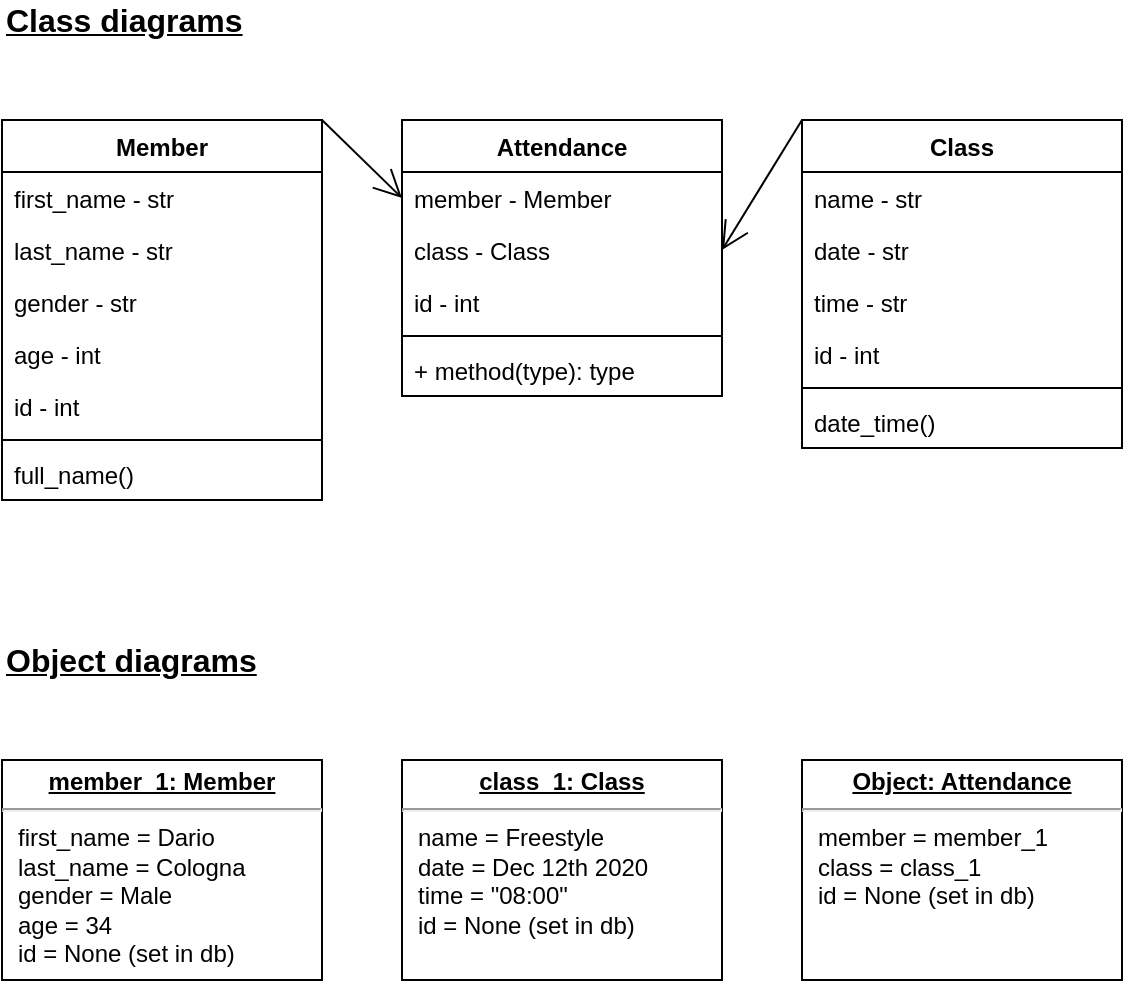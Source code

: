<mxfile version="13.10.0" type="embed">
    <diagram id="TTrReGxB1OcUpArIINXx" name="Page-1">
        <mxGraphModel dx="628" dy="469" grid="1" gridSize="10" guides="1" tooltips="1" connect="1" arrows="1" fold="1" page="1" pageScale="1" pageWidth="827" pageHeight="1169" math="0" shadow="0">
            <root>
                <mxCell id="0"/>
                <mxCell id="1" parent="0"/>
                <mxCell id="2" value="Member" style="swimlane;fontStyle=1;align=center;verticalAlign=top;childLayout=stackLayout;horizontal=1;startSize=26;horizontalStack=0;resizeParent=1;resizeParentMax=0;resizeLast=0;collapsible=1;marginBottom=0;" vertex="1" parent="1">
                    <mxGeometry x="40" y="80" width="160" height="190" as="geometry"/>
                </mxCell>
                <mxCell id="3" value="first_name - str" style="text;strokeColor=none;fillColor=none;align=left;verticalAlign=top;spacingLeft=4;spacingRight=4;overflow=hidden;rotatable=0;points=[[0,0.5],[1,0.5]];portConstraint=eastwest;" vertex="1" parent="2">
                    <mxGeometry y="26" width="160" height="26" as="geometry"/>
                </mxCell>
                <mxCell id="6" value="last_name - str" style="text;strokeColor=none;fillColor=none;align=left;verticalAlign=top;spacingLeft=4;spacingRight=4;overflow=hidden;rotatable=0;points=[[0,0.5],[1,0.5]];portConstraint=eastwest;" vertex="1" parent="2">
                    <mxGeometry y="52" width="160" height="26" as="geometry"/>
                </mxCell>
                <mxCell id="7" value="gender - str" style="text;strokeColor=none;fillColor=none;align=left;verticalAlign=top;spacingLeft=4;spacingRight=4;overflow=hidden;rotatable=0;points=[[0,0.5],[1,0.5]];portConstraint=eastwest;" vertex="1" parent="2">
                    <mxGeometry y="78" width="160" height="26" as="geometry"/>
                </mxCell>
                <mxCell id="8" value="age - int" style="text;strokeColor=none;fillColor=none;align=left;verticalAlign=top;spacingLeft=4;spacingRight=4;overflow=hidden;rotatable=0;points=[[0,0.5],[1,0.5]];portConstraint=eastwest;" vertex="1" parent="2">
                    <mxGeometry y="104" width="160" height="26" as="geometry"/>
                </mxCell>
                <mxCell id="17" value="id - int" style="text;strokeColor=none;fillColor=none;align=left;verticalAlign=top;spacingLeft=4;spacingRight=4;overflow=hidden;rotatable=0;points=[[0,0.5],[1,0.5]];portConstraint=eastwest;" vertex="1" parent="2">
                    <mxGeometry y="130" width="160" height="26" as="geometry"/>
                </mxCell>
                <mxCell id="4" value="" style="line;strokeWidth=1;fillColor=none;align=left;verticalAlign=middle;spacingTop=-1;spacingLeft=3;spacingRight=3;rotatable=0;labelPosition=right;points=[];portConstraint=eastwest;" vertex="1" parent="2">
                    <mxGeometry y="156" width="160" height="8" as="geometry"/>
                </mxCell>
                <mxCell id="5" value="full_name()" style="text;strokeColor=none;fillColor=none;align=left;verticalAlign=top;spacingLeft=4;spacingRight=4;overflow=hidden;rotatable=0;points=[[0,0.5],[1,0.5]];portConstraint=eastwest;" vertex="1" parent="2">
                    <mxGeometry y="164" width="160" height="26" as="geometry"/>
                </mxCell>
                <mxCell id="9" value="Class" style="swimlane;fontStyle=1;align=center;verticalAlign=top;childLayout=stackLayout;horizontal=1;startSize=26;horizontalStack=0;resizeParent=1;resizeParentMax=0;resizeLast=0;collapsible=1;marginBottom=0;" vertex="1" parent="1">
                    <mxGeometry x="440" y="80" width="160" height="164" as="geometry"/>
                </mxCell>
                <mxCell id="10" value="name - str" style="text;strokeColor=none;fillColor=none;align=left;verticalAlign=top;spacingLeft=4;spacingRight=4;overflow=hidden;rotatable=0;points=[[0,0.5],[1,0.5]];portConstraint=eastwest;" vertex="1" parent="9">
                    <mxGeometry y="26" width="160" height="26" as="geometry"/>
                </mxCell>
                <mxCell id="11" value="date - str" style="text;strokeColor=none;fillColor=none;align=left;verticalAlign=top;spacingLeft=4;spacingRight=4;overflow=hidden;rotatable=0;points=[[0,0.5],[1,0.5]];portConstraint=eastwest;" vertex="1" parent="9">
                    <mxGeometry y="52" width="160" height="26" as="geometry"/>
                </mxCell>
                <mxCell id="12" value="time - str" style="text;strokeColor=none;fillColor=none;align=left;verticalAlign=top;spacingLeft=4;spacingRight=4;overflow=hidden;rotatable=0;points=[[0,0.5],[1,0.5]];portConstraint=eastwest;" vertex="1" parent="9">
                    <mxGeometry y="78" width="160" height="26" as="geometry"/>
                </mxCell>
                <mxCell id="13" value="id - int" style="text;strokeColor=none;fillColor=none;align=left;verticalAlign=top;spacingLeft=4;spacingRight=4;overflow=hidden;rotatable=0;points=[[0,0.5],[1,0.5]];portConstraint=eastwest;" vertex="1" parent="9">
                    <mxGeometry y="104" width="160" height="26" as="geometry"/>
                </mxCell>
                <mxCell id="14" value="" style="line;strokeWidth=1;fillColor=none;align=left;verticalAlign=middle;spacingTop=-1;spacingLeft=3;spacingRight=3;rotatable=0;labelPosition=right;points=[];portConstraint=eastwest;" vertex="1" parent="9">
                    <mxGeometry y="130" width="160" height="8" as="geometry"/>
                </mxCell>
                <mxCell id="15" value="date_time()" style="text;strokeColor=none;fillColor=none;align=left;verticalAlign=top;spacingLeft=4;spacingRight=4;overflow=hidden;rotatable=0;points=[[0,0.5],[1,0.5]];portConstraint=eastwest;" vertex="1" parent="9">
                    <mxGeometry y="138" width="160" height="26" as="geometry"/>
                </mxCell>
                <mxCell id="18" value="Attendance" style="swimlane;fontStyle=1;align=center;verticalAlign=top;childLayout=stackLayout;horizontal=1;startSize=26;horizontalStack=0;resizeParent=1;resizeParentMax=0;resizeLast=0;collapsible=1;marginBottom=0;" vertex="1" parent="1">
                    <mxGeometry x="240" y="80" width="160" height="138" as="geometry"/>
                </mxCell>
                <mxCell id="19" value="member - Member" style="text;strokeColor=none;fillColor=none;align=left;verticalAlign=top;spacingLeft=4;spacingRight=4;overflow=hidden;rotatable=0;points=[[0,0.5],[1,0.5]];portConstraint=eastwest;" vertex="1" parent="18">
                    <mxGeometry y="26" width="160" height="26" as="geometry"/>
                </mxCell>
                <mxCell id="22" value="class - Class" style="text;strokeColor=none;fillColor=none;align=left;verticalAlign=top;spacingLeft=4;spacingRight=4;overflow=hidden;rotatable=0;points=[[0,0.5],[1,0.5]];portConstraint=eastwest;" vertex="1" parent="18">
                    <mxGeometry y="52" width="160" height="26" as="geometry"/>
                </mxCell>
                <mxCell id="25" value="id - int" style="text;strokeColor=none;fillColor=none;align=left;verticalAlign=top;spacingLeft=4;spacingRight=4;overflow=hidden;rotatable=0;points=[[0,0.5],[1,0.5]];portConstraint=eastwest;" vertex="1" parent="18">
                    <mxGeometry y="78" width="160" height="26" as="geometry"/>
                </mxCell>
                <mxCell id="20" value="" style="line;strokeWidth=1;fillColor=none;align=left;verticalAlign=middle;spacingTop=-1;spacingLeft=3;spacingRight=3;rotatable=0;labelPosition=right;points=[];portConstraint=eastwest;" vertex="1" parent="18">
                    <mxGeometry y="104" width="160" height="8" as="geometry"/>
                </mxCell>
                <mxCell id="21" value="+ method(type): type" style="text;strokeColor=none;fillColor=none;align=left;verticalAlign=top;spacingLeft=4;spacingRight=4;overflow=hidden;rotatable=0;points=[[0,0.5],[1,0.5]];portConstraint=eastwest;" vertex="1" parent="18">
                    <mxGeometry y="112" width="160" height="26" as="geometry"/>
                </mxCell>
                <mxCell id="23" value="Class diagrams" style="text;html=1;align=left;verticalAlign=middle;resizable=0;points=[];autosize=1;fontSize=16;fontStyle=5" vertex="1" parent="1">
                    <mxGeometry x="40" y="20" width="130" height="20" as="geometry"/>
                </mxCell>
                <mxCell id="26" value="Object diagrams" style="text;html=1;align=left;verticalAlign=middle;resizable=0;points=[];autosize=1;fontSize=16;fontStyle=5" vertex="1" parent="1">
                    <mxGeometry x="40" y="340" width="140" height="20" as="geometry"/>
                </mxCell>
                <mxCell id="28" value="" style="endArrow=open;endFill=1;endSize=12;html=1;fontSize=16;exitX=1;exitY=0;exitDx=0;exitDy=0;entryX=0;entryY=0.5;entryDx=0;entryDy=0;" edge="1" parent="1" source="2" target="19">
                    <mxGeometry width="160" relative="1" as="geometry">
                        <mxPoint x="130" y="400" as="sourcePoint"/>
                        <mxPoint x="290" y="400" as="targetPoint"/>
                    </mxGeometry>
                </mxCell>
                <mxCell id="29" value="" style="endArrow=open;endFill=1;endSize=12;html=1;fontSize=16;entryX=1;entryY=0.5;entryDx=0;entryDy=0;exitX=0;exitY=0;exitDx=0;exitDy=0;" edge="1" parent="1" source="9" target="22">
                    <mxGeometry width="160" relative="1" as="geometry">
                        <mxPoint x="320" y="330" as="sourcePoint"/>
                        <mxPoint x="480" y="330" as="targetPoint"/>
                    </mxGeometry>
                </mxCell>
                <mxCell id="30" value="&lt;p style=&quot;margin: 0px ; margin-top: 4px ; text-align: center ; text-decoration: underline&quot;&gt;&lt;b&gt;member_1: Member&lt;/b&gt;&lt;/p&gt;&lt;hr&gt;&lt;p style=&quot;margin: 0px ; margin-left: 8px&quot;&gt;first_name = Dario&lt;br&gt;last_name = Cologna&lt;br&gt;gender = Male&lt;/p&gt;&lt;p style=&quot;margin: 0px ; margin-left: 8px&quot;&gt;age = 34&lt;/p&gt;&lt;p style=&quot;margin: 0px ; margin-left: 8px&quot;&gt;id = None (set in db)&lt;/p&gt;" style="verticalAlign=top;align=left;overflow=fill;fontSize=12;fontFamily=Helvetica;html=1;" vertex="1" parent="1">
                    <mxGeometry x="40" y="400" width="160" height="110" as="geometry"/>
                </mxCell>
                <mxCell id="31" value="&lt;p style=&quot;margin: 0px ; margin-top: 4px ; text-align: center ; text-decoration: underline&quot;&gt;&lt;b&gt;class_1: Class&lt;/b&gt;&lt;/p&gt;&lt;hr&gt;&lt;p style=&quot;margin: 0px ; margin-left: 8px&quot;&gt;name = Freestyle&lt;br&gt;date = Dec 12th 2020&lt;br&gt;time = &quot;08:00&quot;&lt;/p&gt;&lt;p style=&quot;margin: 0px ; margin-left: 8px&quot;&gt;id = None (set in db)&lt;/p&gt;" style="verticalAlign=top;align=left;overflow=fill;fontSize=12;fontFamily=Helvetica;html=1;" vertex="1" parent="1">
                    <mxGeometry x="240" y="400" width="160" height="110" as="geometry"/>
                </mxCell>
                <mxCell id="32" value="&lt;p style=&quot;margin: 0px ; margin-top: 4px ; text-align: center ; text-decoration: underline&quot;&gt;&lt;b&gt;Object: Attendance&lt;/b&gt;&lt;/p&gt;&lt;hr&gt;&lt;p style=&quot;margin: 0px ; margin-left: 8px&quot;&gt;member = member_1&lt;br&gt;class = class_1&lt;/p&gt;&lt;p style=&quot;margin: 0px ; margin-left: 8px&quot;&gt;id = None (set in db)&lt;/p&gt;" style="verticalAlign=top;align=left;overflow=fill;fontSize=12;fontFamily=Helvetica;html=1;" vertex="1" parent="1">
                    <mxGeometry x="440" y="400" width="160" height="110" as="geometry"/>
                </mxCell>
            </root>
        </mxGraphModel>
    </diagram>
</mxfile>